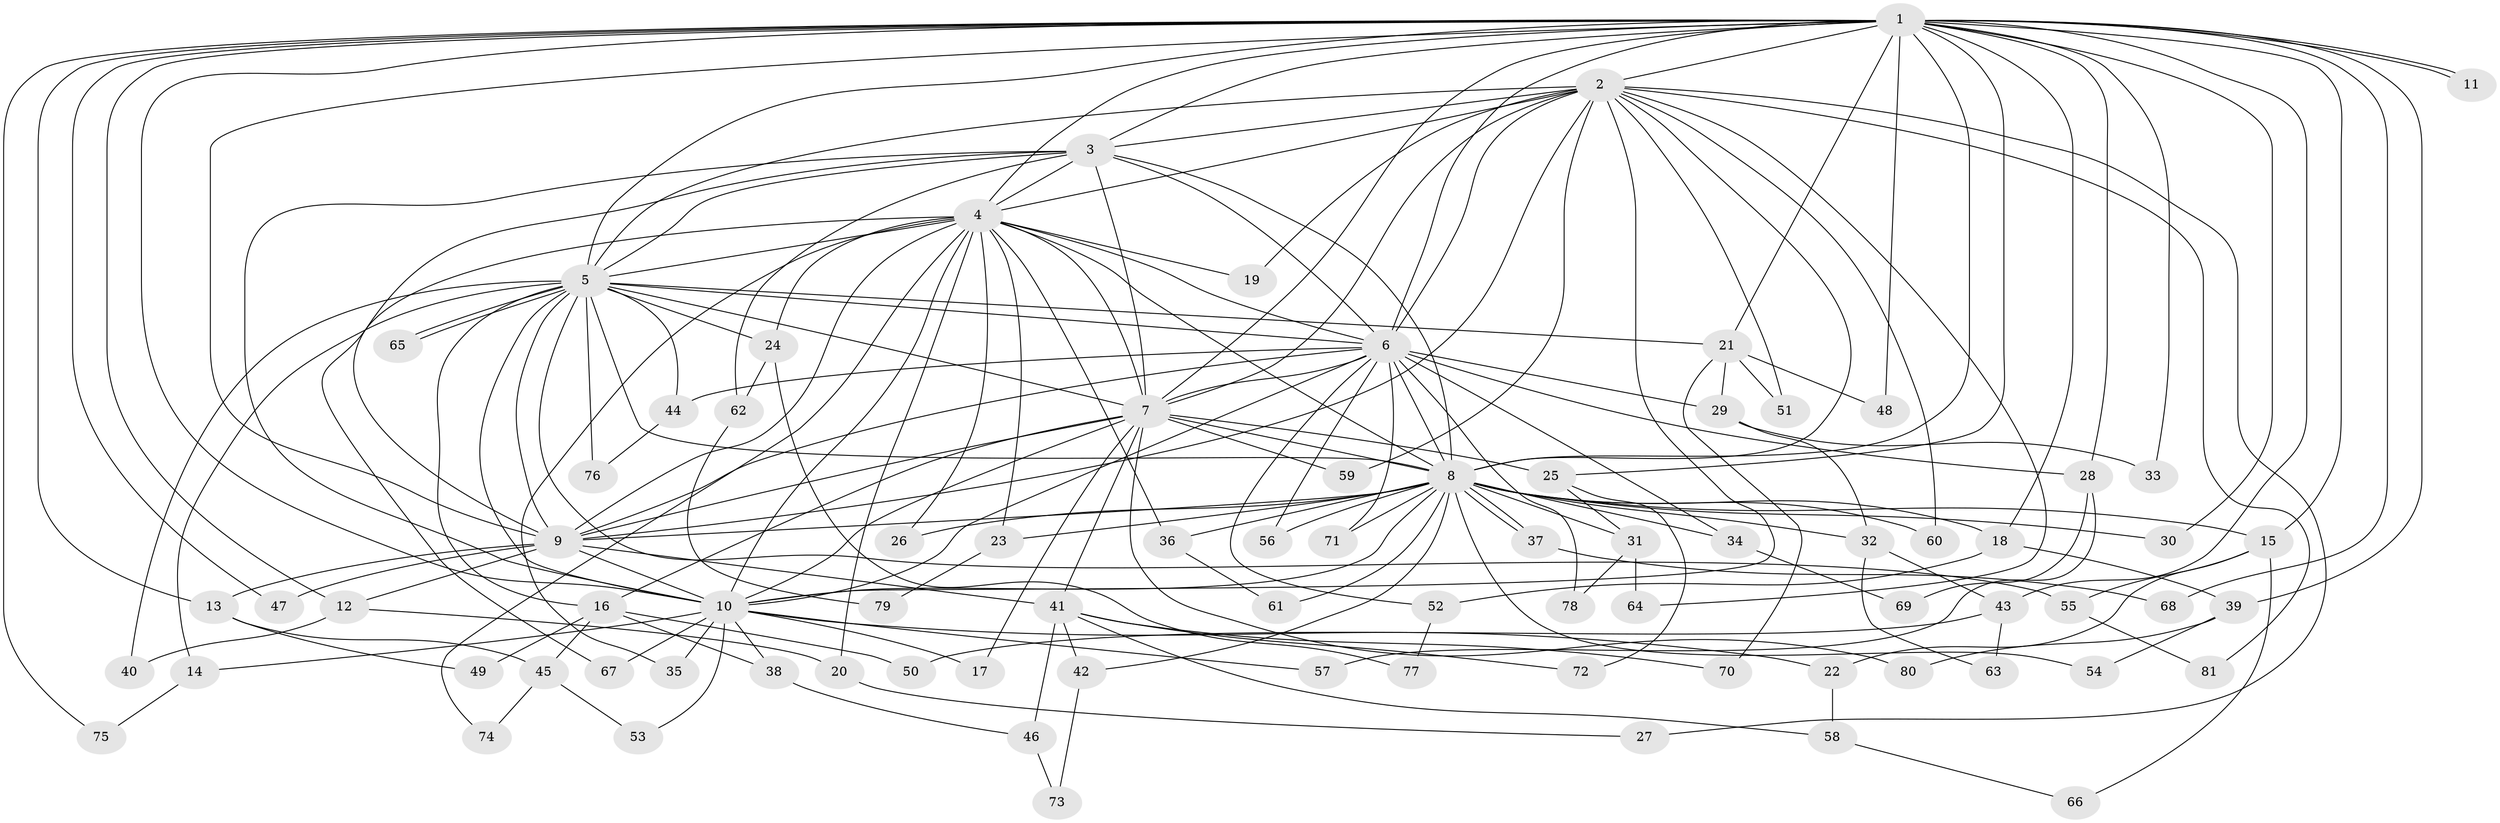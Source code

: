 // coarse degree distribution, {14: 0.041666666666666664, 10: 0.041666666666666664, 5: 0.08333333333333333, 9: 0.041666666666666664, 13: 0.041666666666666664, 18: 0.041666666666666664, 2: 0.4166666666666667, 4: 0.125, 3: 0.08333333333333333, 1: 0.08333333333333333}
// Generated by graph-tools (version 1.1) at 2025/17/03/04/25 18:17:34]
// undirected, 81 vertices, 187 edges
graph export_dot {
graph [start="1"]
  node [color=gray90,style=filled];
  1;
  2;
  3;
  4;
  5;
  6;
  7;
  8;
  9;
  10;
  11;
  12;
  13;
  14;
  15;
  16;
  17;
  18;
  19;
  20;
  21;
  22;
  23;
  24;
  25;
  26;
  27;
  28;
  29;
  30;
  31;
  32;
  33;
  34;
  35;
  36;
  37;
  38;
  39;
  40;
  41;
  42;
  43;
  44;
  45;
  46;
  47;
  48;
  49;
  50;
  51;
  52;
  53;
  54;
  55;
  56;
  57;
  58;
  59;
  60;
  61;
  62;
  63;
  64;
  65;
  66;
  67;
  68;
  69;
  70;
  71;
  72;
  73;
  74;
  75;
  76;
  77;
  78;
  79;
  80;
  81;
  1 -- 2;
  1 -- 3;
  1 -- 4;
  1 -- 5;
  1 -- 6;
  1 -- 7;
  1 -- 8;
  1 -- 9;
  1 -- 10;
  1 -- 11;
  1 -- 11;
  1 -- 12;
  1 -- 13;
  1 -- 15;
  1 -- 18;
  1 -- 21;
  1 -- 25;
  1 -- 28;
  1 -- 30;
  1 -- 33;
  1 -- 39;
  1 -- 43;
  1 -- 47;
  1 -- 48;
  1 -- 68;
  1 -- 75;
  2 -- 3;
  2 -- 4;
  2 -- 5;
  2 -- 6;
  2 -- 7;
  2 -- 8;
  2 -- 9;
  2 -- 10;
  2 -- 19;
  2 -- 27;
  2 -- 51;
  2 -- 59;
  2 -- 60;
  2 -- 64;
  2 -- 81;
  3 -- 4;
  3 -- 5;
  3 -- 6;
  3 -- 7;
  3 -- 8;
  3 -- 9;
  3 -- 10;
  3 -- 62;
  4 -- 5;
  4 -- 6;
  4 -- 7;
  4 -- 8;
  4 -- 9;
  4 -- 10;
  4 -- 19;
  4 -- 20;
  4 -- 23;
  4 -- 24;
  4 -- 26;
  4 -- 35;
  4 -- 36;
  4 -- 67;
  4 -- 74;
  5 -- 6;
  5 -- 7;
  5 -- 8;
  5 -- 9;
  5 -- 10;
  5 -- 14;
  5 -- 16;
  5 -- 21;
  5 -- 24;
  5 -- 40;
  5 -- 44;
  5 -- 55;
  5 -- 65;
  5 -- 65;
  5 -- 76;
  6 -- 7;
  6 -- 8;
  6 -- 9;
  6 -- 10;
  6 -- 28;
  6 -- 29;
  6 -- 34;
  6 -- 44;
  6 -- 52;
  6 -- 56;
  6 -- 71;
  6 -- 78;
  7 -- 8;
  7 -- 9;
  7 -- 10;
  7 -- 16;
  7 -- 17;
  7 -- 25;
  7 -- 41;
  7 -- 59;
  7 -- 80;
  8 -- 9;
  8 -- 10;
  8 -- 15;
  8 -- 18;
  8 -- 23;
  8 -- 26;
  8 -- 30;
  8 -- 31;
  8 -- 32;
  8 -- 34;
  8 -- 36;
  8 -- 37;
  8 -- 37;
  8 -- 42;
  8 -- 54;
  8 -- 56;
  8 -- 60;
  8 -- 61;
  8 -- 71;
  9 -- 10;
  9 -- 12;
  9 -- 13;
  9 -- 41;
  9 -- 47;
  10 -- 14;
  10 -- 17;
  10 -- 22;
  10 -- 35;
  10 -- 38;
  10 -- 53;
  10 -- 57;
  10 -- 67;
  12 -- 20;
  12 -- 40;
  13 -- 45;
  13 -- 49;
  14 -- 75;
  15 -- 22;
  15 -- 55;
  15 -- 66;
  16 -- 38;
  16 -- 45;
  16 -- 49;
  16 -- 50;
  18 -- 39;
  18 -- 52;
  20 -- 27;
  21 -- 29;
  21 -- 48;
  21 -- 51;
  21 -- 70;
  22 -- 58;
  23 -- 79;
  24 -- 62;
  24 -- 77;
  25 -- 31;
  25 -- 72;
  28 -- 57;
  28 -- 69;
  29 -- 32;
  29 -- 33;
  31 -- 64;
  31 -- 78;
  32 -- 43;
  32 -- 63;
  34 -- 69;
  36 -- 61;
  37 -- 68;
  38 -- 46;
  39 -- 54;
  39 -- 80;
  41 -- 42;
  41 -- 46;
  41 -- 58;
  41 -- 70;
  41 -- 72;
  42 -- 73;
  43 -- 50;
  43 -- 63;
  44 -- 76;
  45 -- 53;
  45 -- 74;
  46 -- 73;
  52 -- 77;
  55 -- 81;
  58 -- 66;
  62 -- 79;
}
